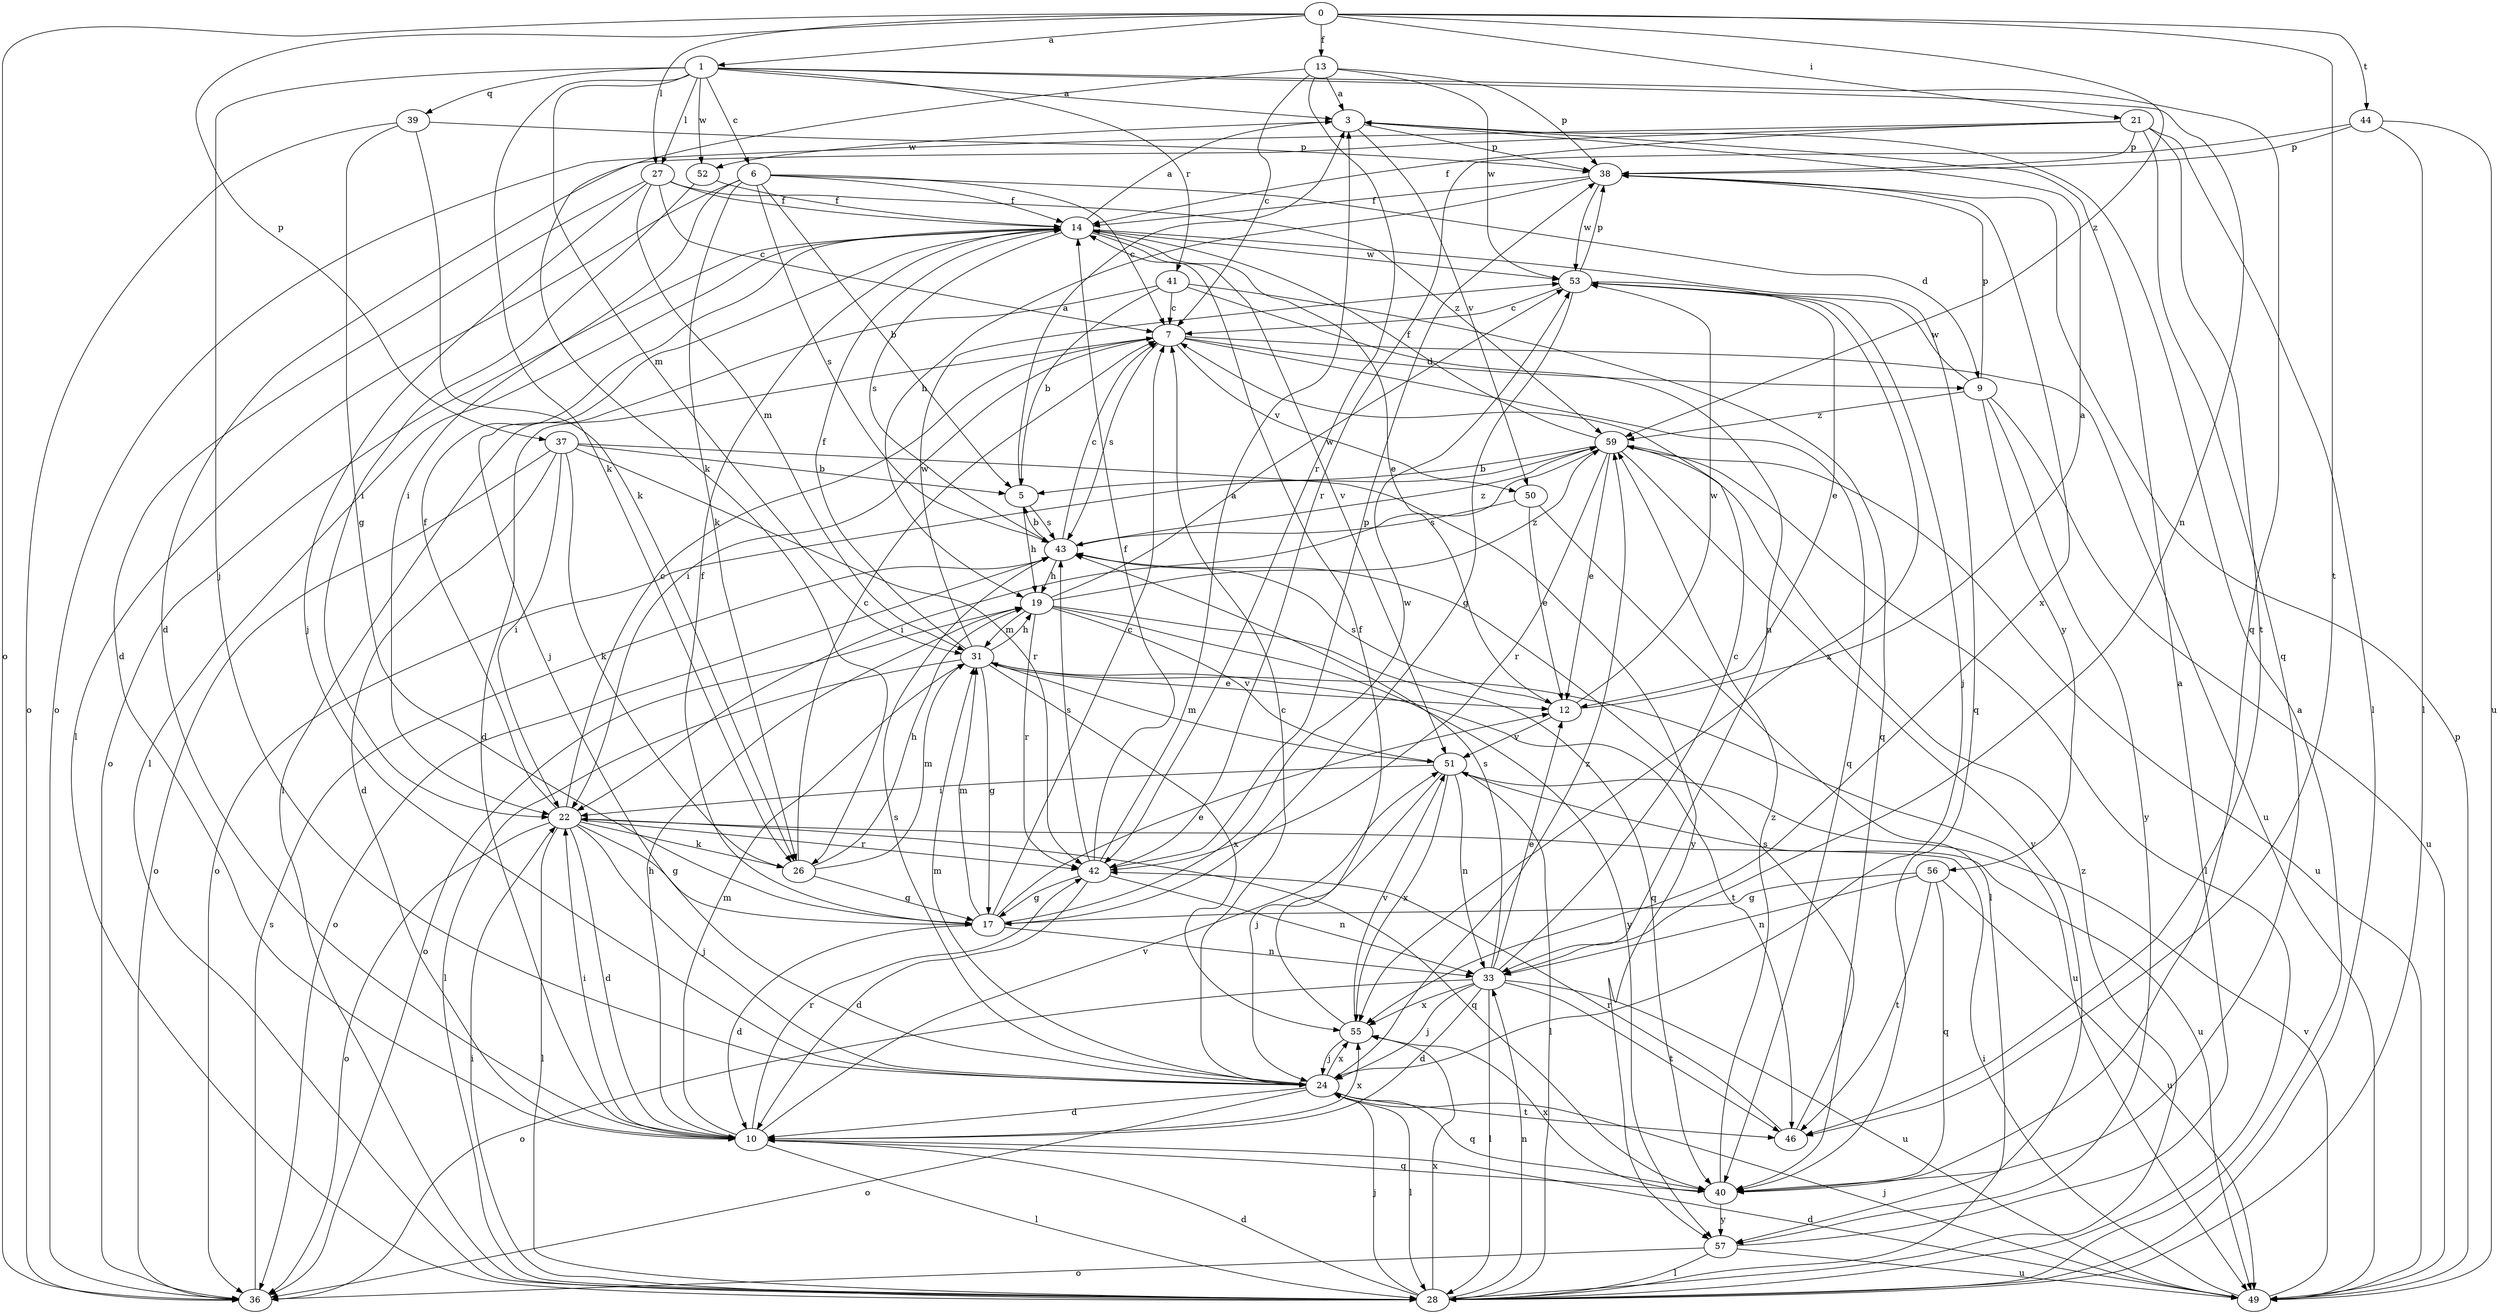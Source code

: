 strict digraph  {
0;
1;
3;
5;
6;
7;
9;
10;
12;
13;
14;
17;
19;
21;
22;
24;
26;
27;
28;
31;
33;
36;
37;
38;
39;
40;
41;
42;
43;
44;
46;
49;
50;
51;
52;
53;
55;
56;
57;
59;
0 -> 1  [label=a];
0 -> 13  [label=f];
0 -> 21  [label=i];
0 -> 27  [label=l];
0 -> 36  [label=o];
0 -> 37  [label=p];
0 -> 44  [label=t];
0 -> 46  [label=t];
0 -> 59  [label=z];
1 -> 3  [label=a];
1 -> 6  [label=c];
1 -> 24  [label=j];
1 -> 26  [label=k];
1 -> 27  [label=l];
1 -> 31  [label=m];
1 -> 33  [label=n];
1 -> 39  [label=q];
1 -> 40  [label=q];
1 -> 41  [label=r];
1 -> 52  [label=w];
3 -> 38  [label=p];
3 -> 50  [label=v];
3 -> 52  [label=w];
5 -> 3  [label=a];
5 -> 19  [label=h];
5 -> 43  [label=s];
6 -> 5  [label=b];
6 -> 7  [label=c];
6 -> 9  [label=d];
6 -> 14  [label=f];
6 -> 22  [label=i];
6 -> 26  [label=k];
6 -> 28  [label=l];
6 -> 43  [label=s];
7 -> 9  [label=d];
7 -> 10  [label=d];
7 -> 22  [label=i];
7 -> 40  [label=q];
7 -> 43  [label=s];
7 -> 49  [label=u];
7 -> 50  [label=v];
9 -> 38  [label=p];
9 -> 49  [label=u];
9 -> 53  [label=w];
9 -> 56  [label=y];
9 -> 57  [label=y];
9 -> 59  [label=z];
10 -> 19  [label=h];
10 -> 22  [label=i];
10 -> 28  [label=l];
10 -> 31  [label=m];
10 -> 40  [label=q];
10 -> 42  [label=r];
10 -> 51  [label=v];
10 -> 55  [label=x];
12 -> 3  [label=a];
12 -> 43  [label=s];
12 -> 51  [label=v];
12 -> 53  [label=w];
13 -> 3  [label=a];
13 -> 7  [label=c];
13 -> 26  [label=k];
13 -> 38  [label=p];
13 -> 42  [label=r];
13 -> 53  [label=w];
14 -> 3  [label=a];
14 -> 12  [label=e];
14 -> 24  [label=j];
14 -> 28  [label=l];
14 -> 36  [label=o];
14 -> 40  [label=q];
14 -> 43  [label=s];
14 -> 51  [label=v];
14 -> 53  [label=w];
17 -> 7  [label=c];
17 -> 10  [label=d];
17 -> 12  [label=e];
17 -> 14  [label=f];
17 -> 31  [label=m];
17 -> 33  [label=n];
17 -> 53  [label=w];
19 -> 31  [label=m];
19 -> 36  [label=o];
19 -> 40  [label=q];
19 -> 42  [label=r];
19 -> 51  [label=v];
19 -> 53  [label=w];
19 -> 57  [label=y];
19 -> 59  [label=z];
21 -> 10  [label=d];
21 -> 14  [label=f];
21 -> 28  [label=l];
21 -> 36  [label=o];
21 -> 38  [label=p];
21 -> 40  [label=q];
21 -> 46  [label=t];
22 -> 7  [label=c];
22 -> 10  [label=d];
22 -> 14  [label=f];
22 -> 17  [label=g];
22 -> 24  [label=j];
22 -> 26  [label=k];
22 -> 28  [label=l];
22 -> 36  [label=o];
22 -> 40  [label=q];
22 -> 42  [label=r];
24 -> 7  [label=c];
24 -> 10  [label=d];
24 -> 28  [label=l];
24 -> 31  [label=m];
24 -> 36  [label=o];
24 -> 40  [label=q];
24 -> 43  [label=s];
24 -> 46  [label=t];
24 -> 55  [label=x];
24 -> 59  [label=z];
26 -> 7  [label=c];
26 -> 17  [label=g];
26 -> 19  [label=h];
26 -> 31  [label=m];
27 -> 7  [label=c];
27 -> 10  [label=d];
27 -> 14  [label=f];
27 -> 24  [label=j];
27 -> 31  [label=m];
27 -> 59  [label=z];
28 -> 3  [label=a];
28 -> 10  [label=d];
28 -> 22  [label=i];
28 -> 24  [label=j];
28 -> 33  [label=n];
28 -> 55  [label=x];
28 -> 59  [label=z];
31 -> 12  [label=e];
31 -> 14  [label=f];
31 -> 17  [label=g];
31 -> 19  [label=h];
31 -> 28  [label=l];
31 -> 46  [label=t];
31 -> 49  [label=u];
31 -> 53  [label=w];
31 -> 55  [label=x];
33 -> 7  [label=c];
33 -> 10  [label=d];
33 -> 12  [label=e];
33 -> 24  [label=j];
33 -> 28  [label=l];
33 -> 36  [label=o];
33 -> 43  [label=s];
33 -> 46  [label=t];
33 -> 49  [label=u];
33 -> 55  [label=x];
36 -> 43  [label=s];
37 -> 5  [label=b];
37 -> 10  [label=d];
37 -> 22  [label=i];
37 -> 26  [label=k];
37 -> 36  [label=o];
37 -> 42  [label=r];
37 -> 57  [label=y];
38 -> 14  [label=f];
38 -> 19  [label=h];
38 -> 53  [label=w];
38 -> 55  [label=x];
39 -> 17  [label=g];
39 -> 26  [label=k];
39 -> 36  [label=o];
39 -> 38  [label=p];
40 -> 55  [label=x];
40 -> 57  [label=y];
40 -> 59  [label=z];
41 -> 5  [label=b];
41 -> 7  [label=c];
41 -> 28  [label=l];
41 -> 33  [label=n];
41 -> 40  [label=q];
42 -> 3  [label=a];
42 -> 10  [label=d];
42 -> 14  [label=f];
42 -> 17  [label=g];
42 -> 33  [label=n];
42 -> 38  [label=p];
42 -> 43  [label=s];
43 -> 5  [label=b];
43 -> 7  [label=c];
43 -> 19  [label=h];
43 -> 36  [label=o];
43 -> 59  [label=z];
44 -> 28  [label=l];
44 -> 38  [label=p];
44 -> 42  [label=r];
44 -> 49  [label=u];
46 -> 42  [label=r];
46 -> 43  [label=s];
49 -> 10  [label=d];
49 -> 22  [label=i];
49 -> 24  [label=j];
49 -> 38  [label=p];
49 -> 51  [label=v];
50 -> 12  [label=e];
50 -> 28  [label=l];
50 -> 43  [label=s];
51 -> 22  [label=i];
51 -> 24  [label=j];
51 -> 28  [label=l];
51 -> 31  [label=m];
51 -> 33  [label=n];
51 -> 49  [label=u];
51 -> 55  [label=x];
52 -> 14  [label=f];
52 -> 22  [label=i];
53 -> 7  [label=c];
53 -> 12  [label=e];
53 -> 17  [label=g];
53 -> 24  [label=j];
53 -> 38  [label=p];
53 -> 55  [label=x];
55 -> 14  [label=f];
55 -> 24  [label=j];
55 -> 51  [label=v];
56 -> 17  [label=g];
56 -> 33  [label=n];
56 -> 40  [label=q];
56 -> 46  [label=t];
56 -> 49  [label=u];
57 -> 3  [label=a];
57 -> 28  [label=l];
57 -> 36  [label=o];
57 -> 49  [label=u];
59 -> 5  [label=b];
59 -> 12  [label=e];
59 -> 14  [label=f];
59 -> 22  [label=i];
59 -> 28  [label=l];
59 -> 36  [label=o];
59 -> 42  [label=r];
59 -> 49  [label=u];
59 -> 57  [label=y];
}
